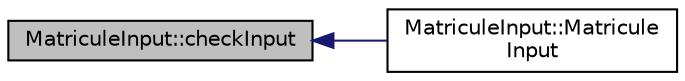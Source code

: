 digraph "MatriculeInput::checkInput"
{
 // INTERACTIVE_SVG=YES
  edge [fontname="Helvetica",fontsize="10",labelfontname="Helvetica",labelfontsize="10"];
  node [fontname="Helvetica",fontsize="10",shape=record];
  rankdir="LR";
  Node14 [label="MatriculeInput::checkInput",height=0.2,width=0.4,color="black", fillcolor="grey75", style="filled", fontcolor="black"];
  Node14 -> Node15 [dir="back",color="midnightblue",fontsize="10",style="solid",fontname="Helvetica"];
  Node15 [label="MatriculeInput::Matricule\lInput",height=0.2,width=0.4,color="black", fillcolor="white", style="filled",URL="$class_matricule_input.html#a4f670aeeae85155afbe9011c741791be",tooltip="Constructeur de la classe MatriculeInput. "];
}

